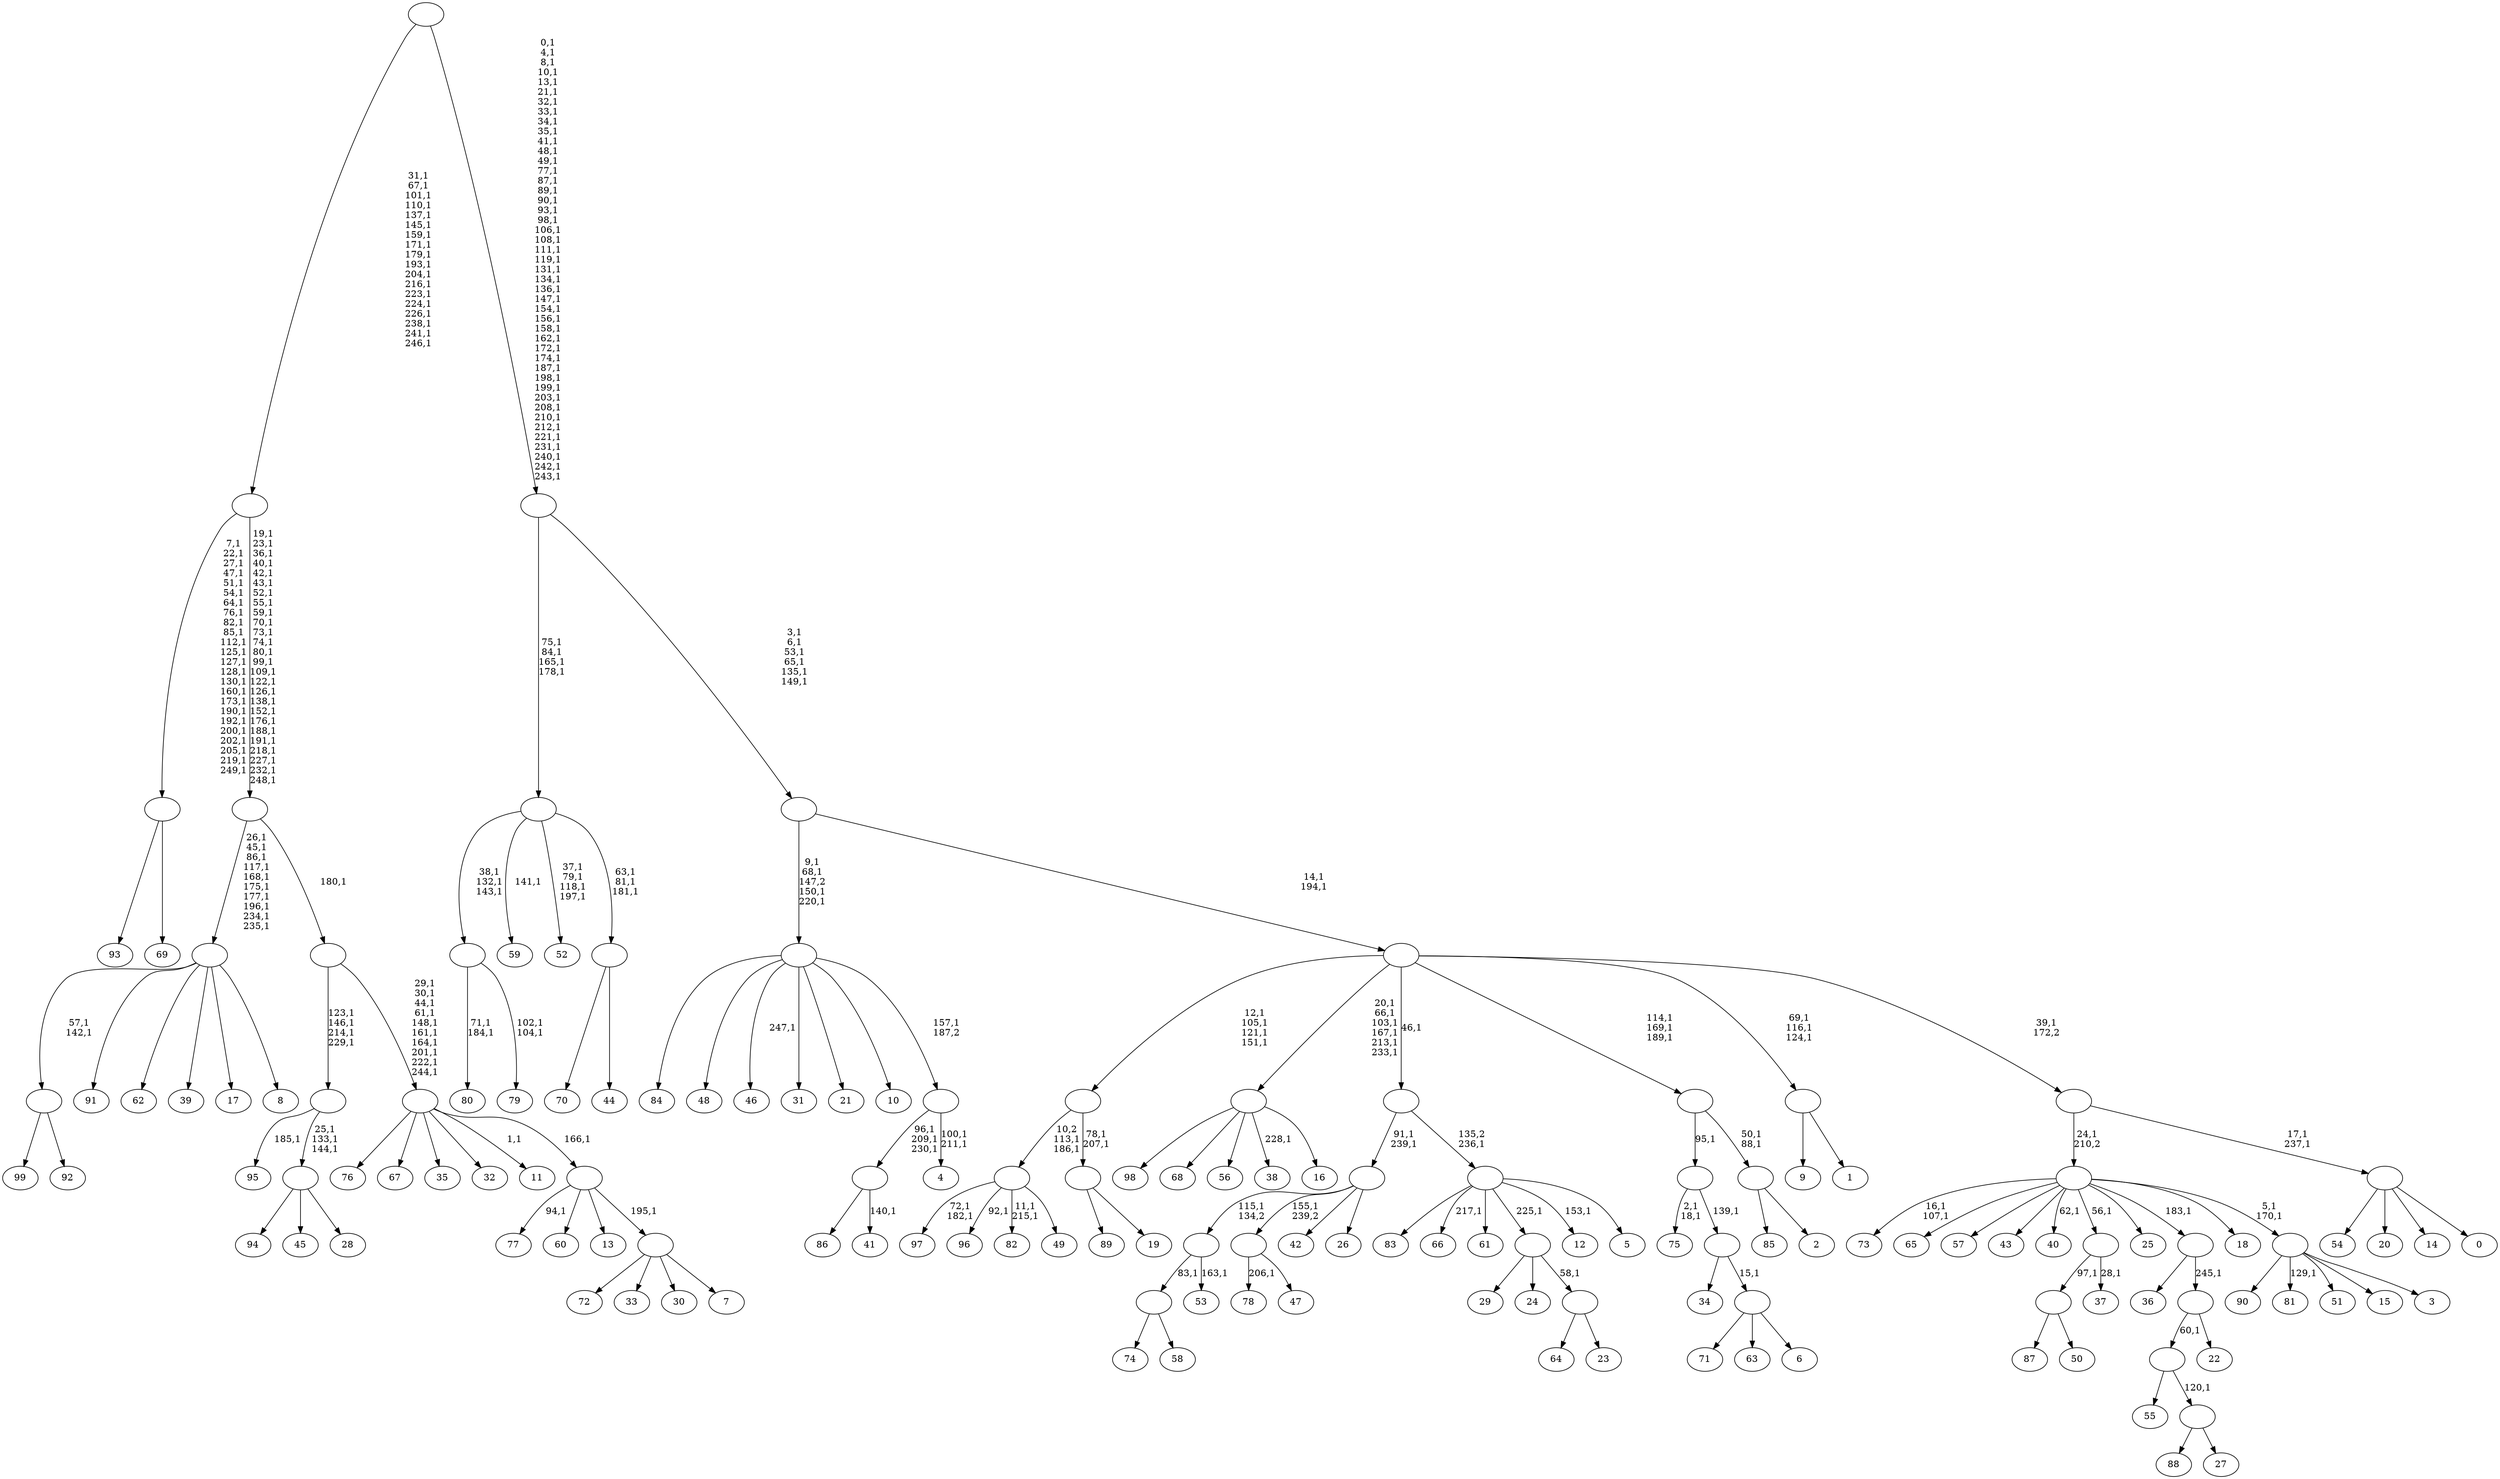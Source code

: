 digraph T {
	350 [label="99"]
	349 [label="98"]
	348 [label="97"]
	345 [label="96"]
	343 [label="95"]
	341 [label="94"]
	340 [label="93"]
	339 [label="92"]
	338 [label=""]
	336 [label="91"]
	335 [label="90"]
	334 [label="89"]
	333 [label="88"]
	332 [label="87"]
	331 [label="86"]
	330 [label="85"]
	329 [label="84"]
	328 [label="83"]
	327 [label="82"]
	324 [label="81"]
	322 [label="80"]
	319 [label="79"]
	316 [label=""]
	313 [label="78"]
	311 [label="77"]
	309 [label="76"]
	308 [label="75"]
	305 [label="74"]
	304 [label="73"]
	301 [label="72"]
	300 [label="71"]
	299 [label="70"]
	298 [label="69"]
	297 [label=""]
	273 [label="68"]
	272 [label="67"]
	271 [label="66"]
	269 [label="65"]
	268 [label="64"]
	267 [label="63"]
	266 [label="62"]
	265 [label="61"]
	264 [label="60"]
	263 [label="59"]
	261 [label="58"]
	260 [label=""]
	259 [label="57"]
	258 [label="56"]
	257 [label="55"]
	256 [label="54"]
	255 [label="53"]
	253 [label=""]
	252 [label="52"]
	247 [label="51"]
	246 [label="50"]
	245 [label=""]
	244 [label="49"]
	243 [label=""]
	241 [label="48"]
	240 [label="47"]
	239 [label=""]
	238 [label="46"]
	236 [label="45"]
	235 [label="44"]
	234 [label=""]
	231 [label=""]
	227 [label="43"]
	226 [label="42"]
	225 [label="41"]
	223 [label=""]
	220 [label="40"]
	218 [label="39"]
	217 [label="38"]
	215 [label="37"]
	213 [label=""]
	212 [label="36"]
	211 [label="35"]
	210 [label="34"]
	209 [label="33"]
	208 [label="32"]
	207 [label="31"]
	206 [label="30"]
	205 [label="29"]
	204 [label="28"]
	203 [label=""]
	200 [label=""]
	196 [label="27"]
	195 [label=""]
	194 [label=""]
	193 [label="26"]
	192 [label=""]
	190 [label="25"]
	189 [label="24"]
	188 [label="23"]
	187 [label=""]
	186 [label=""]
	185 [label="22"]
	184 [label=""]
	183 [label=""]
	182 [label="21"]
	181 [label="20"]
	180 [label="19"]
	179 [label=""]
	177 [label=""]
	173 [label="18"]
	172 [label="17"]
	171 [label="16"]
	170 [label=""]
	164 [label="15"]
	163 [label="14"]
	162 [label="13"]
	161 [label="12"]
	159 [label="11"]
	157 [label="10"]
	156 [label="9"]
	155 [label="8"]
	154 [label=""]
	144 [label="7"]
	143 [label=""]
	142 [label=""]
	141 [label=""]
	131 [label=""]
	130 [label=""]
	104 [label=""]
	86 [label="6"]
	85 [label=""]
	84 [label=""]
	83 [label=""]
	82 [label="5"]
	81 [label=""]
	80 [label=""]
	79 [label="4"]
	76 [label=""]
	75 [label=""]
	71 [label="3"]
	70 [label=""]
	68 [label=""]
	67 [label="2"]
	66 [label=""]
	64 [label=""]
	61 [label="1"]
	60 [label=""]
	57 [label="0"]
	56 [label=""]
	54 [label=""]
	53 [label=""]
	51 [label=""]
	45 [label=""]
	0 [label=""]
	338 -> 350 [label=""]
	338 -> 339 [label=""]
	316 -> 319 [label="102,1\n104,1"]
	316 -> 322 [label="71,1\n184,1"]
	297 -> 340 [label=""]
	297 -> 298 [label=""]
	260 -> 305 [label=""]
	260 -> 261 [label=""]
	253 -> 255 [label="163,1"]
	253 -> 260 [label="83,1"]
	245 -> 332 [label=""]
	245 -> 246 [label=""]
	243 -> 327 [label="11,1\n215,1"]
	243 -> 345 [label="92,1"]
	243 -> 348 [label="72,1\n182,1"]
	243 -> 244 [label=""]
	239 -> 313 [label="206,1"]
	239 -> 240 [label=""]
	234 -> 299 [label=""]
	234 -> 235 [label=""]
	231 -> 234 [label="63,1\n81,1\n181,1"]
	231 -> 252 [label="37,1\n79,1\n118,1\n197,1"]
	231 -> 263 [label="141,1"]
	231 -> 316 [label="38,1\n132,1\n143,1"]
	223 -> 225 [label="140,1"]
	223 -> 331 [label=""]
	213 -> 215 [label="28,1"]
	213 -> 245 [label="97,1"]
	203 -> 341 [label=""]
	203 -> 236 [label=""]
	203 -> 204 [label=""]
	200 -> 203 [label="25,1\n133,1\n144,1"]
	200 -> 343 [label="185,1"]
	195 -> 333 [label=""]
	195 -> 196 [label=""]
	194 -> 257 [label=""]
	194 -> 195 [label="120,1"]
	192 -> 253 [label="115,1\n134,2"]
	192 -> 239 [label="155,1\n239,2"]
	192 -> 226 [label=""]
	192 -> 193 [label=""]
	187 -> 268 [label=""]
	187 -> 188 [label=""]
	186 -> 205 [label=""]
	186 -> 189 [label=""]
	186 -> 187 [label="58,1"]
	184 -> 194 [label="60,1"]
	184 -> 185 [label=""]
	183 -> 212 [label=""]
	183 -> 184 [label="245,1"]
	179 -> 334 [label=""]
	179 -> 180 [label=""]
	177 -> 179 [label="78,1\n207,1"]
	177 -> 243 [label="10,2\n113,1\n186,1"]
	170 -> 217 [label="228,1"]
	170 -> 349 [label=""]
	170 -> 273 [label=""]
	170 -> 258 [label=""]
	170 -> 171 [label=""]
	154 -> 338 [label="57,1\n142,1"]
	154 -> 336 [label=""]
	154 -> 266 [label=""]
	154 -> 218 [label=""]
	154 -> 172 [label=""]
	154 -> 155 [label=""]
	143 -> 301 [label=""]
	143 -> 209 [label=""]
	143 -> 206 [label=""]
	143 -> 144 [label=""]
	142 -> 311 [label="94,1"]
	142 -> 264 [label=""]
	142 -> 162 [label=""]
	142 -> 143 [label="195,1"]
	141 -> 159 [label="1,1"]
	141 -> 309 [label=""]
	141 -> 272 [label=""]
	141 -> 211 [label=""]
	141 -> 208 [label=""]
	141 -> 142 [label="166,1"]
	131 -> 141 [label="29,1\n30,1\n44,1\n61,1\n148,1\n161,1\n164,1\n201,1\n222,1\n244,1"]
	131 -> 200 [label="123,1\n146,1\n214,1\n229,1"]
	130 -> 154 [label="26,1\n45,1\n86,1\n117,1\n168,1\n175,1\n177,1\n196,1\n234,1\n235,1"]
	130 -> 131 [label="180,1"]
	104 -> 130 [label="19,1\n23,1\n36,1\n40,1\n42,1\n43,1\n52,1\n55,1\n59,1\n70,1\n73,1\n74,1\n80,1\n99,1\n109,1\n122,1\n126,1\n138,1\n152,1\n176,1\n188,1\n191,1\n218,1\n227,1\n232,1\n248,1"]
	104 -> 297 [label="7,1\n22,1\n27,1\n47,1\n51,1\n54,1\n64,1\n76,1\n82,1\n85,1\n112,1\n125,1\n127,1\n128,1\n130,1\n160,1\n173,1\n190,1\n192,1\n200,1\n202,1\n205,1\n219,1\n249,1"]
	85 -> 300 [label=""]
	85 -> 267 [label=""]
	85 -> 86 [label=""]
	84 -> 210 [label=""]
	84 -> 85 [label="15,1"]
	83 -> 308 [label="2,1\n18,1"]
	83 -> 84 [label="139,1"]
	81 -> 161 [label="153,1"]
	81 -> 271 [label="217,1"]
	81 -> 328 [label=""]
	81 -> 265 [label=""]
	81 -> 186 [label="225,1"]
	81 -> 82 [label=""]
	80 -> 192 [label="91,1\n239,1"]
	80 -> 81 [label="135,2\n236,1"]
	76 -> 79 [label="100,1\n211,1"]
	76 -> 223 [label="96,1\n209,1\n230,1"]
	75 -> 238 [label="247,1"]
	75 -> 329 [label=""]
	75 -> 241 [label=""]
	75 -> 207 [label=""]
	75 -> 182 [label=""]
	75 -> 157 [label=""]
	75 -> 76 [label="157,1\n187,2"]
	70 -> 324 [label="129,1"]
	70 -> 335 [label=""]
	70 -> 247 [label=""]
	70 -> 164 [label=""]
	70 -> 71 [label=""]
	68 -> 70 [label="5,1\n170,1"]
	68 -> 220 [label="62,1"]
	68 -> 304 [label="16,1\n107,1"]
	68 -> 269 [label=""]
	68 -> 259 [label=""]
	68 -> 227 [label=""]
	68 -> 213 [label="56,1"]
	68 -> 190 [label=""]
	68 -> 183 [label="183,1"]
	68 -> 173 [label=""]
	66 -> 330 [label=""]
	66 -> 67 [label=""]
	64 -> 66 [label="50,1\n88,1"]
	64 -> 83 [label="95,1"]
	60 -> 156 [label=""]
	60 -> 61 [label=""]
	56 -> 256 [label=""]
	56 -> 181 [label=""]
	56 -> 163 [label=""]
	56 -> 57 [label=""]
	54 -> 56 [label="17,1\n237,1"]
	54 -> 68 [label="24,1\n210,2"]
	53 -> 60 [label="69,1\n116,1\n124,1"]
	53 -> 64 [label="114,1\n169,1\n189,1"]
	53 -> 170 [label="20,1\n66,1\n103,1\n167,1\n213,1\n233,1"]
	53 -> 177 [label="12,1\n105,1\n121,1\n151,1"]
	53 -> 80 [label="46,1"]
	53 -> 54 [label="39,1\n172,2"]
	51 -> 53 [label="14,1\n194,1"]
	51 -> 75 [label="9,1\n68,1\n147,2\n150,1\n220,1"]
	45 -> 51 [label="3,1\n6,1\n53,1\n65,1\n135,1\n149,1"]
	45 -> 231 [label="75,1\n84,1\n165,1\n178,1"]
	0 -> 45 [label="0,1\n4,1\n8,1\n10,1\n13,1\n21,1\n32,1\n33,1\n34,1\n35,1\n41,1\n48,1\n49,1\n77,1\n87,1\n89,1\n90,1\n93,1\n98,1\n106,1\n108,1\n111,1\n119,1\n131,1\n134,1\n136,1\n147,1\n154,1\n156,1\n158,1\n162,1\n172,1\n174,1\n187,1\n198,1\n199,1\n203,1\n208,1\n210,1\n212,1\n221,1\n231,1\n240,1\n242,1\n243,1"]
	0 -> 104 [label="31,1\n67,1\n101,1\n110,1\n137,1\n145,1\n159,1\n171,1\n179,1\n193,1\n204,1\n216,1\n223,1\n224,1\n226,1\n238,1\n241,1\n246,1"]
}
